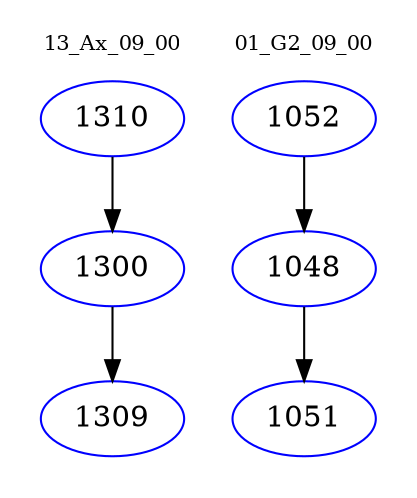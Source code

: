 digraph{
subgraph cluster_0 {
color = white
label = "13_Ax_09_00";
fontsize=10;
T0_1310 [label="1310", color="blue"]
T0_1310 -> T0_1300 [color="black"]
T0_1300 [label="1300", color="blue"]
T0_1300 -> T0_1309 [color="black"]
T0_1309 [label="1309", color="blue"]
}
subgraph cluster_1 {
color = white
label = "01_G2_09_00";
fontsize=10;
T1_1052 [label="1052", color="blue"]
T1_1052 -> T1_1048 [color="black"]
T1_1048 [label="1048", color="blue"]
T1_1048 -> T1_1051 [color="black"]
T1_1051 [label="1051", color="blue"]
}
}
